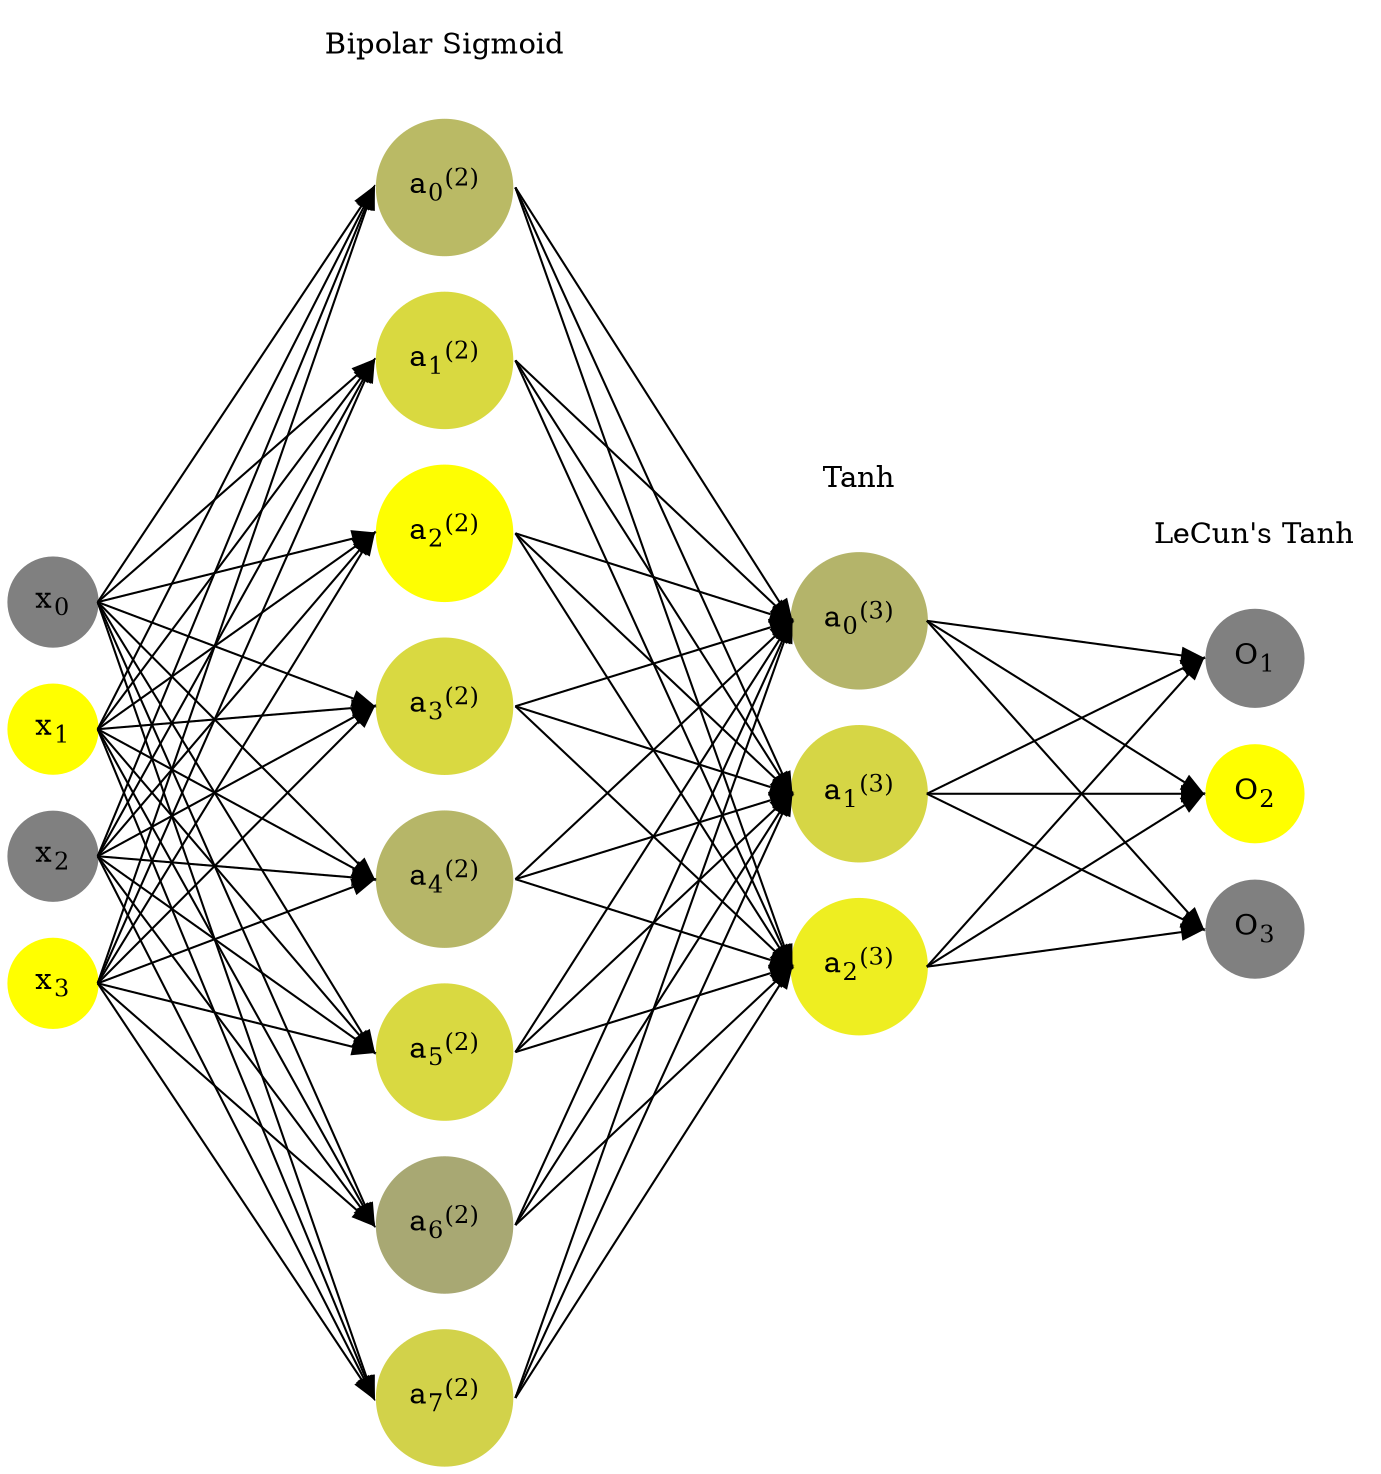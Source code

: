 digraph G {
	rankdir = LR;
	splines=false;
	edge[style=invis];
	ranksep= 1.4;
	{
	node [shape=circle, color="0.1667, 0.0, 0.5", style=filled, fillcolor="0.1667, 0.0, 0.5"];
	x0 [label=<x<sub>0</sub>>];
	}
	{
	node [shape=circle, color="0.1667, 1.0, 1.0", style=filled, fillcolor="0.1667, 1.0, 1.0"];
	x1 [label=<x<sub>1</sub>>];
	}
	{
	node [shape=circle, color="0.1667, 0.0, 0.5", style=filled, fillcolor="0.1667, 0.0, 0.5"];
	x2 [label=<x<sub>2</sub>>];
	}
	{
	node [shape=circle, color="0.1667, 1.0, 1.0", style=filled, fillcolor="0.1667, 1.0, 1.0"];
	x3 [label=<x<sub>3</sub>>];
	}
	{
	node [shape=circle, color="0.1667, 0.456446, 0.728223", style=filled, fillcolor="0.1667, 0.456446, 0.728223"];
	a02 [label=<a<sub>0</sub><sup>(2)</sup>>];
	}
	{
	node [shape=circle, color="0.1667, 0.701973, 0.850986", style=filled, fillcolor="0.1667, 0.701973, 0.850986"];
	a12 [label=<a<sub>1</sub><sup>(2)</sup>>];
	}
	{
	node [shape=circle, color="0.1667, 0.991766, 0.995883", style=filled, fillcolor="0.1667, 0.991766, 0.995883"];
	a22 [label=<a<sub>2</sub><sup>(2)</sup>>];
	}
	{
	node [shape=circle, color="0.1667, 0.699657, 0.849829", style=filled, fillcolor="0.1667, 0.699657, 0.849829"];
	a32 [label=<a<sub>3</sub><sup>(2)</sup>>];
	}
	{
	node [shape=circle, color="0.1667, 0.426165, 0.713083", style=filled, fillcolor="0.1667, 0.426165, 0.713083"];
	a42 [label=<a<sub>4</sub><sup>(2)</sup>>];
	}
	{
	node [shape=circle, color="0.1667, 0.698164, 0.849082", style=filled, fillcolor="0.1667, 0.698164, 0.849082"];
	a52 [label=<a<sub>5</sub><sup>(2)</sup>>];
	}
	{
	node [shape=circle, color="0.1667, 0.314446, 0.657223", style=filled, fillcolor="0.1667, 0.314446, 0.657223"];
	a62 [label=<a<sub>6</sub><sup>(2)</sup>>];
	}
	{
	node [shape=circle, color="0.1667, 0.647784, 0.823892", style=filled, fillcolor="0.1667, 0.647784, 0.823892"];
	a72 [label=<a<sub>7</sub><sup>(2)</sup>>];
	}
	{
	node [shape=circle, color="0.1667, 0.412938, 0.706469", style=filled, fillcolor="0.1667, 0.412938, 0.706469"];
	a03 [label=<a<sub>0</sub><sup>(3)</sup>>];
	}
	{
	node [shape=circle, color="0.1667, 0.678903, 0.839451", style=filled, fillcolor="0.1667, 0.678903, 0.839451"];
	a13 [label=<a<sub>1</sub><sup>(3)</sup>>];
	}
	{
	node [shape=circle, color="0.1667, 0.861304, 0.930652", style=filled, fillcolor="0.1667, 0.861304, 0.930652"];
	a23 [label=<a<sub>2</sub><sup>(3)</sup>>];
	}
	{
	node [shape=circle, color="0.1667, 0.0, 0.5", style=filled, fillcolor="0.1667, 0.0, 0.5"];
	O1 [label=<O<sub>1</sub>>];
	}
	{
	node [shape=circle, color="0.1667, 1.0, 1.0", style=filled, fillcolor="0.1667, 1.0, 1.0"];
	O2 [label=<O<sub>2</sub>>];
	}
	{
	node [shape=circle, color="0.1667, 0.0, 0.5", style=filled, fillcolor="0.1667, 0.0, 0.5"];
	O3 [label=<O<sub>3</sub>>];
	}
	{
	rank=same;
	x0->x1->x2->x3;
	}
	{
	rank=same;
	a02->a12->a22->a32->a42->a52->a62->a72;
	}
	{
	rank=same;
	a03->a13->a23;
	}
	{
	rank=same;
	O1->O2->O3;
	}
	l1 [shape=plaintext,label="Bipolar Sigmoid"];
	l1->a02;
	{rank=same; l1;a02};
	l2 [shape=plaintext,label="Tanh"];
	l2->a03;
	{rank=same; l2;a03};
	l3 [shape=plaintext,label="LeCun's Tanh"];
	l3->O1;
	{rank=same; l3;O1};
edge[style=solid, tailport=e, headport=w];
	{x0;x1;x2;x3} -> {a02;a12;a22;a32;a42;a52;a62;a72};
	{a02;a12;a22;a32;a42;a52;a62;a72} -> {a03;a13;a23};
	{a03;a13;a23} -> {O1,O2,O3};
}